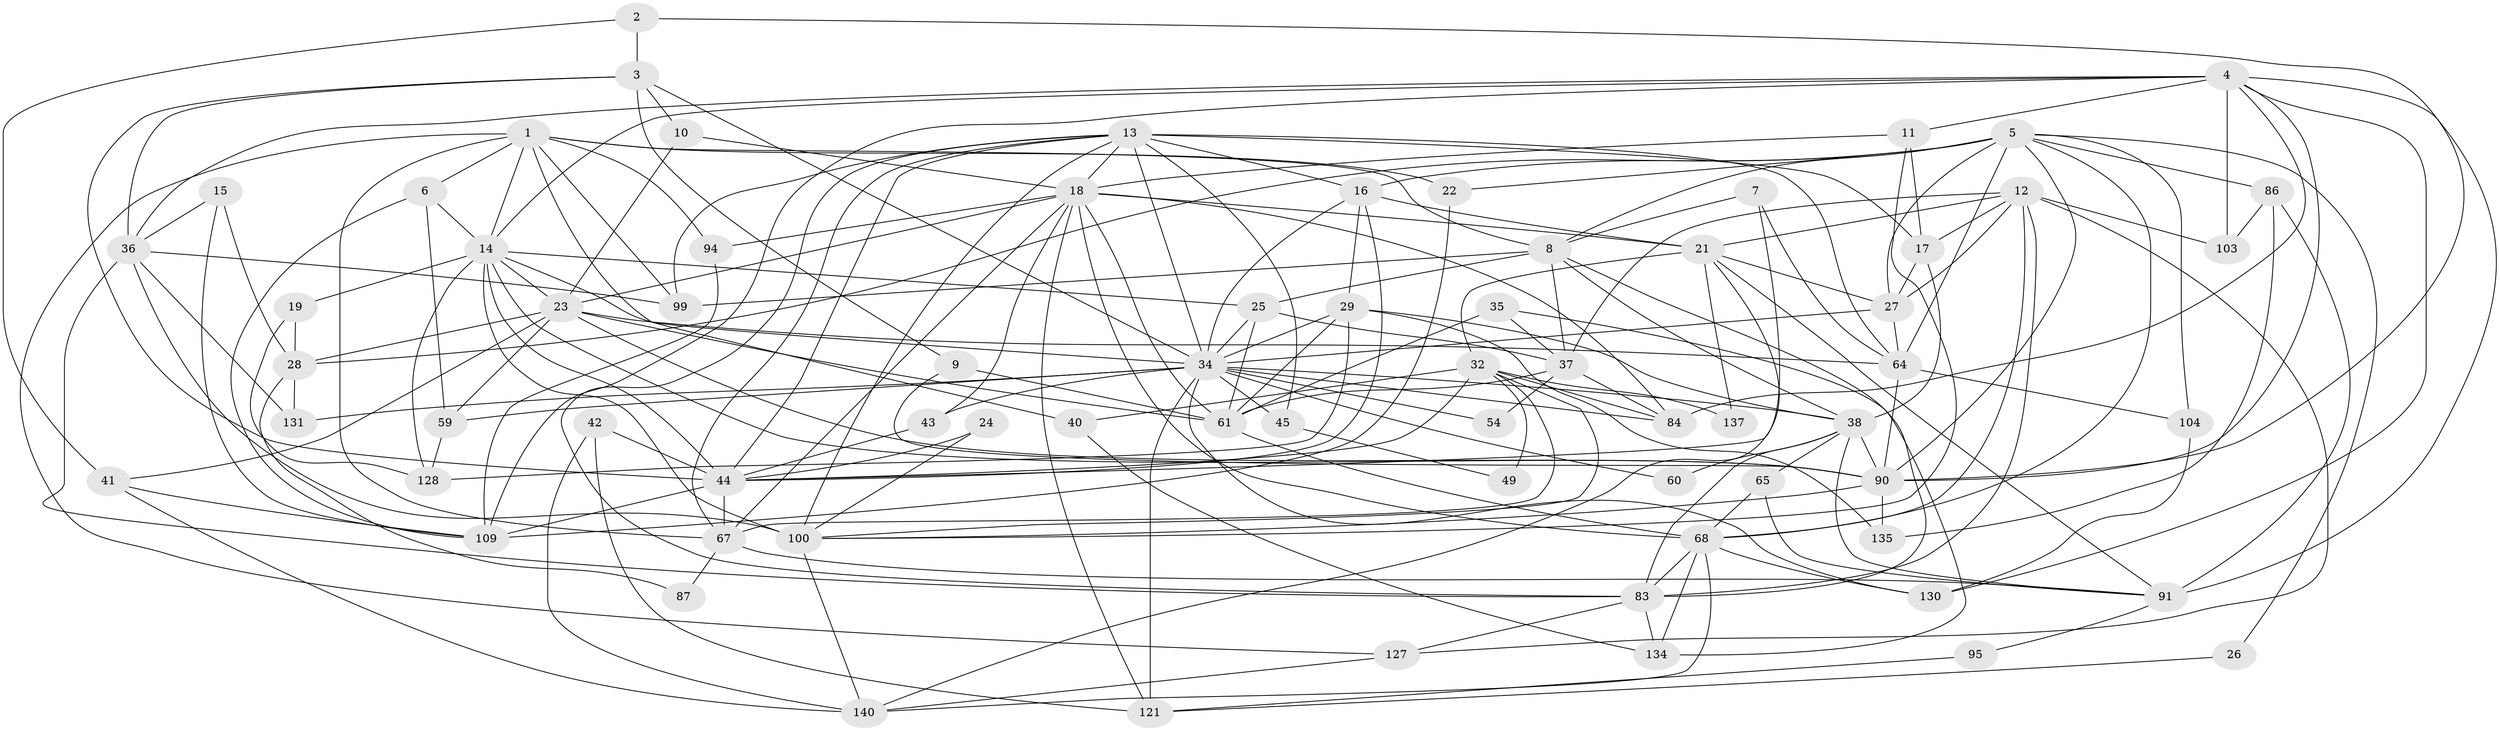 // original degree distribution, {6: 0.0979020979020979, 3: 0.25874125874125875, 2: 0.15384615384615385, 4: 0.26573426573426573, 5: 0.15384615384615385, 7: 0.06293706293706294, 8: 0.006993006993006993}
// Generated by graph-tools (version 1.1) at 2025/15/03/09/25 04:15:16]
// undirected, 71 vertices, 196 edges
graph export_dot {
graph [start="1"]
  node [color=gray90,style=filled];
  1 [super="+118+141"];
  2;
  3 [super="+89+48"];
  4 [super="+63"];
  5 [super="+20+85+58"];
  6;
  7;
  8 [super="+71"];
  9;
  10;
  11;
  12 [super="+39"];
  13 [super="+98+74+51"];
  14 [super="+93+33"];
  15;
  16 [super="+123"];
  17 [super="+106"];
  18 [super="+47"];
  19;
  21 [super="+30+133"];
  22 [super="+55"];
  23 [super="+31+112"];
  24;
  25 [super="+79"];
  26;
  27 [super="+138+129"];
  28 [super="+113"];
  29 [super="+53+50"];
  32 [super="+62+126"];
  34 [super="+46+125"];
  35;
  36 [super="+73"];
  37 [super="+116"];
  38 [super="+52"];
  40;
  41;
  42;
  43 [super="+56"];
  44 [super="+80+75+78+57"];
  45;
  49;
  54;
  59 [super="+105"];
  60;
  61 [super="+70"];
  64 [super="+132+69"];
  65;
  67;
  68 [super="+72+101"];
  83 [super="+110"];
  84 [super="+88"];
  86;
  87;
  90 [super="+96"];
  91 [super="+114"];
  94;
  95;
  99 [super="+111"];
  100 [super="+136"];
  103;
  104;
  109;
  121;
  127;
  128;
  130;
  131;
  134;
  135;
  137;
  140;
  1 -- 67;
  1 -- 8;
  1 -- 22;
  1 -- 40;
  1 -- 94;
  1 -- 127;
  1 -- 14;
  1 -- 99;
  1 -- 6;
  2 -- 41;
  2 -- 3;
  2 -- 90;
  3 -- 34;
  3 -- 44;
  3 -- 9;
  3 -- 10;
  3 -- 36;
  4 -- 91;
  4 -- 90;
  4 -- 84;
  4 -- 130;
  4 -- 36;
  4 -- 103;
  4 -- 11;
  4 -- 109;
  4 -- 14;
  5 -- 28;
  5 -- 68 [weight=2];
  5 -- 22;
  5 -- 26;
  5 -- 104;
  5 -- 16;
  5 -- 86;
  5 -- 8;
  5 -- 90;
  5 -- 27;
  5 -- 64;
  6 -- 109;
  6 -- 59;
  6 -- 14;
  7 -- 44;
  7 -- 8;
  7 -- 64;
  8 -- 99;
  8 -- 83;
  8 -- 37;
  8 -- 25;
  8 -- 38;
  9 -- 61;
  9 -- 90;
  10 -- 23;
  10 -- 18;
  11 -- 17;
  11 -- 100;
  11 -- 18;
  12 -- 17;
  12 -- 103;
  12 -- 83;
  12 -- 68;
  12 -- 37;
  12 -- 21;
  12 -- 27;
  12 -- 127;
  13 -- 99;
  13 -- 16 [weight=2];
  13 -- 64 [weight=2];
  13 -- 34;
  13 -- 83;
  13 -- 100;
  13 -- 17;
  13 -- 67;
  13 -- 44;
  13 -- 45;
  13 -- 18 [weight=2];
  14 -- 25;
  14 -- 34;
  14 -- 100 [weight=2];
  14 -- 90;
  14 -- 23;
  14 -- 128;
  14 -- 44 [weight=2];
  14 -- 19;
  15 -- 109;
  15 -- 36;
  15 -- 28;
  16 -- 34;
  16 -- 29 [weight=3];
  16 -- 21;
  16 -- 44;
  17 -- 27;
  17 -- 38;
  18 -- 61;
  18 -- 94;
  18 -- 67;
  18 -- 68;
  18 -- 43;
  18 -- 84;
  18 -- 21;
  18 -- 23 [weight=2];
  18 -- 121;
  19 -- 128;
  19 -- 28;
  21 -- 137;
  21 -- 91;
  21 -- 140;
  21 -- 32;
  21 -- 27;
  22 -- 109;
  23 -- 41;
  23 -- 59;
  23 -- 64;
  23 -- 90 [weight=2];
  23 -- 28;
  23 -- 61;
  24 -- 100;
  24 -- 44;
  25 -- 37;
  25 -- 34;
  25 -- 61;
  26 -- 121;
  27 -- 34 [weight=2];
  27 -- 64;
  28 -- 131;
  28 -- 87;
  29 -- 34 [weight=2];
  29 -- 128;
  29 -- 135;
  29 -- 38;
  29 -- 61;
  32 -- 67;
  32 -- 49;
  32 -- 40;
  32 -- 137;
  32 -- 44;
  32 -- 100;
  32 -- 84;
  34 -- 131;
  34 -- 59;
  34 -- 43 [weight=2];
  34 -- 45;
  34 -- 60;
  34 -- 54;
  34 -- 121;
  34 -- 84;
  34 -- 38 [weight=2];
  34 -- 130;
  35 -- 37;
  35 -- 134;
  35 -- 61;
  36 -- 99;
  36 -- 83;
  36 -- 100;
  36 -- 131;
  37 -- 61;
  37 -- 84;
  37 -- 54;
  38 -- 90 [weight=2];
  38 -- 65;
  38 -- 83;
  38 -- 91;
  38 -- 60;
  40 -- 134;
  41 -- 140;
  41 -- 109;
  42 -- 121;
  42 -- 140;
  42 -- 44;
  43 -- 44;
  44 -- 67;
  44 -- 109;
  45 -- 49;
  59 -- 128;
  61 -- 68;
  64 -- 90;
  64 -- 104;
  65 -- 68;
  65 -- 91;
  67 -- 87;
  67 -- 91;
  68 -- 83;
  68 -- 134;
  68 -- 140;
  68 -- 130;
  83 -- 134;
  83 -- 127;
  86 -- 103;
  86 -- 135;
  86 -- 91;
  90 -- 100;
  90 -- 135;
  91 -- 95;
  94 -- 109;
  95 -- 121;
  100 -- 140;
  104 -- 130;
  127 -- 140;
}
